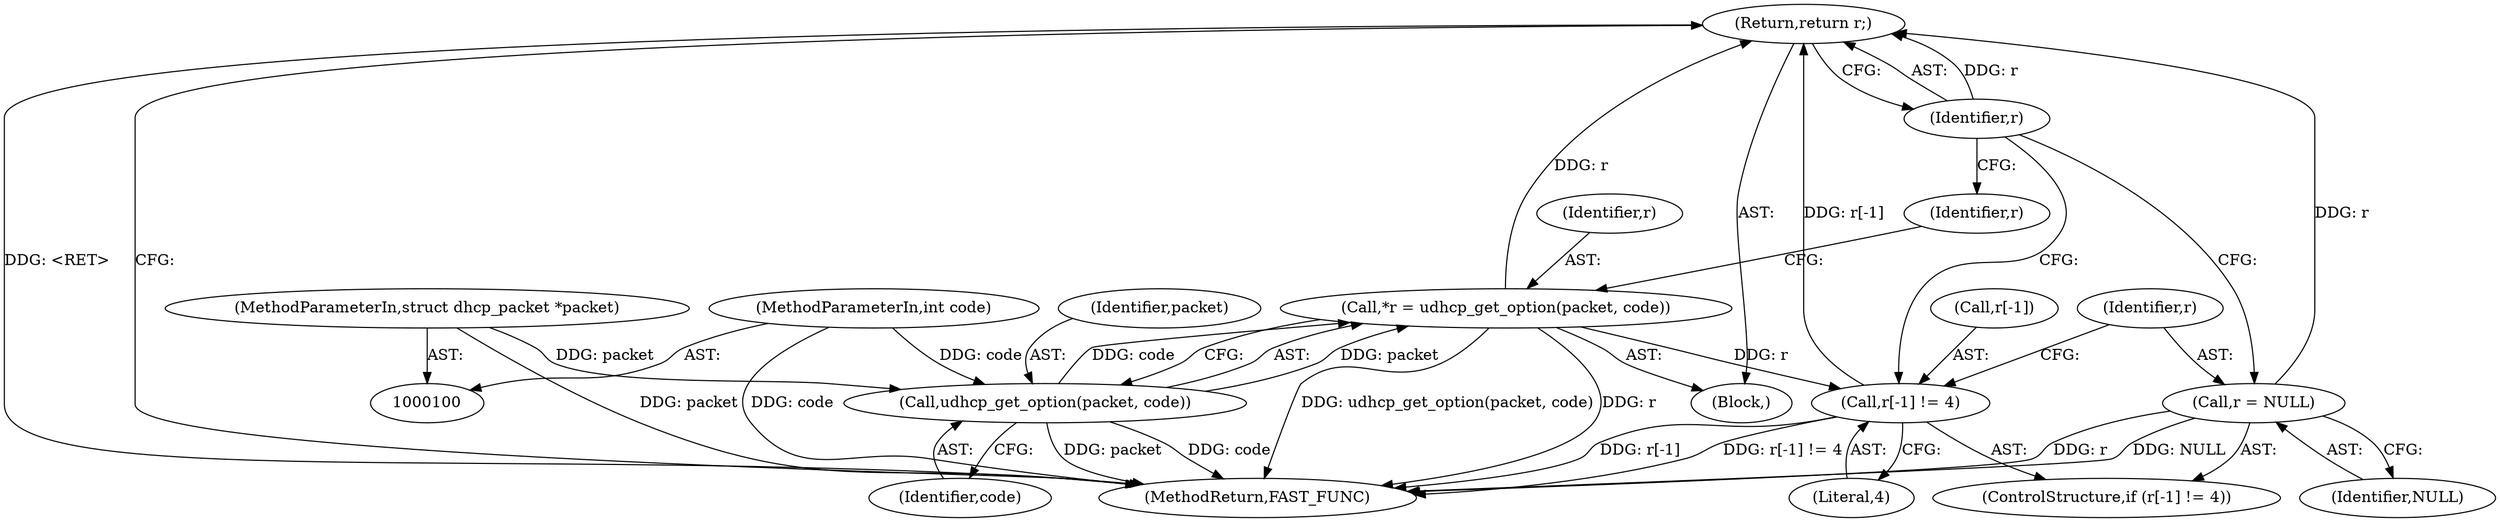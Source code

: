 digraph "1_busybox_74d9f1ba37010face4bd1449df4d60dd84450b06@pointer" {
"1000123" [label="(Return,return r;)"];
"1000124" [label="(Identifier,r)"];
"1000105" [label="(Call,*r = udhcp_get_option(packet, code))"];
"1000107" [label="(Call,udhcp_get_option(packet, code))"];
"1000101" [label="(MethodParameterIn,struct dhcp_packet *packet)"];
"1000102" [label="(MethodParameterIn,int code)"];
"1000114" [label="(Call,r[-1] != 4)"];
"1000120" [label="(Call,r = NULL)"];
"1000124" [label="(Identifier,r)"];
"1000125" [label="(MethodReturn,FAST_FUNC)"];
"1000119" [label="(Literal,4)"];
"1000114" [label="(Call,r[-1] != 4)"];
"1000109" [label="(Identifier,code)"];
"1000113" [label="(ControlStructure,if (r[-1] != 4))"];
"1000115" [label="(Call,r[-1])"];
"1000106" [label="(Identifier,r)"];
"1000120" [label="(Call,r = NULL)"];
"1000107" [label="(Call,udhcp_get_option(packet, code))"];
"1000108" [label="(Identifier,packet)"];
"1000102" [label="(MethodParameterIn,int code)"];
"1000123" [label="(Return,return r;)"];
"1000105" [label="(Call,*r = udhcp_get_option(packet, code))"];
"1000121" [label="(Identifier,r)"];
"1000122" [label="(Identifier,NULL)"];
"1000101" [label="(MethodParameterIn,struct dhcp_packet *packet)"];
"1000103" [label="(Block,)"];
"1000111" [label="(Identifier,r)"];
"1000123" -> "1000103"  [label="AST: "];
"1000123" -> "1000124"  [label="CFG: "];
"1000124" -> "1000123"  [label="AST: "];
"1000125" -> "1000123"  [label="CFG: "];
"1000123" -> "1000125"  [label="DDG: <RET>"];
"1000124" -> "1000123"  [label="DDG: r"];
"1000105" -> "1000123"  [label="DDG: r"];
"1000114" -> "1000123"  [label="DDG: r[-1]"];
"1000120" -> "1000123"  [label="DDG: r"];
"1000124" -> "1000120"  [label="CFG: "];
"1000124" -> "1000114"  [label="CFG: "];
"1000124" -> "1000111"  [label="CFG: "];
"1000105" -> "1000103"  [label="AST: "];
"1000105" -> "1000107"  [label="CFG: "];
"1000106" -> "1000105"  [label="AST: "];
"1000107" -> "1000105"  [label="AST: "];
"1000111" -> "1000105"  [label="CFG: "];
"1000105" -> "1000125"  [label="DDG: udhcp_get_option(packet, code)"];
"1000105" -> "1000125"  [label="DDG: r"];
"1000107" -> "1000105"  [label="DDG: packet"];
"1000107" -> "1000105"  [label="DDG: code"];
"1000105" -> "1000114"  [label="DDG: r"];
"1000107" -> "1000109"  [label="CFG: "];
"1000108" -> "1000107"  [label="AST: "];
"1000109" -> "1000107"  [label="AST: "];
"1000107" -> "1000125"  [label="DDG: packet"];
"1000107" -> "1000125"  [label="DDG: code"];
"1000101" -> "1000107"  [label="DDG: packet"];
"1000102" -> "1000107"  [label="DDG: code"];
"1000101" -> "1000100"  [label="AST: "];
"1000101" -> "1000125"  [label="DDG: packet"];
"1000102" -> "1000100"  [label="AST: "];
"1000102" -> "1000125"  [label="DDG: code"];
"1000114" -> "1000113"  [label="AST: "];
"1000114" -> "1000119"  [label="CFG: "];
"1000115" -> "1000114"  [label="AST: "];
"1000119" -> "1000114"  [label="AST: "];
"1000121" -> "1000114"  [label="CFG: "];
"1000114" -> "1000125"  [label="DDG: r[-1] != 4"];
"1000114" -> "1000125"  [label="DDG: r[-1]"];
"1000120" -> "1000113"  [label="AST: "];
"1000120" -> "1000122"  [label="CFG: "];
"1000121" -> "1000120"  [label="AST: "];
"1000122" -> "1000120"  [label="AST: "];
"1000120" -> "1000125"  [label="DDG: NULL"];
"1000120" -> "1000125"  [label="DDG: r"];
}
